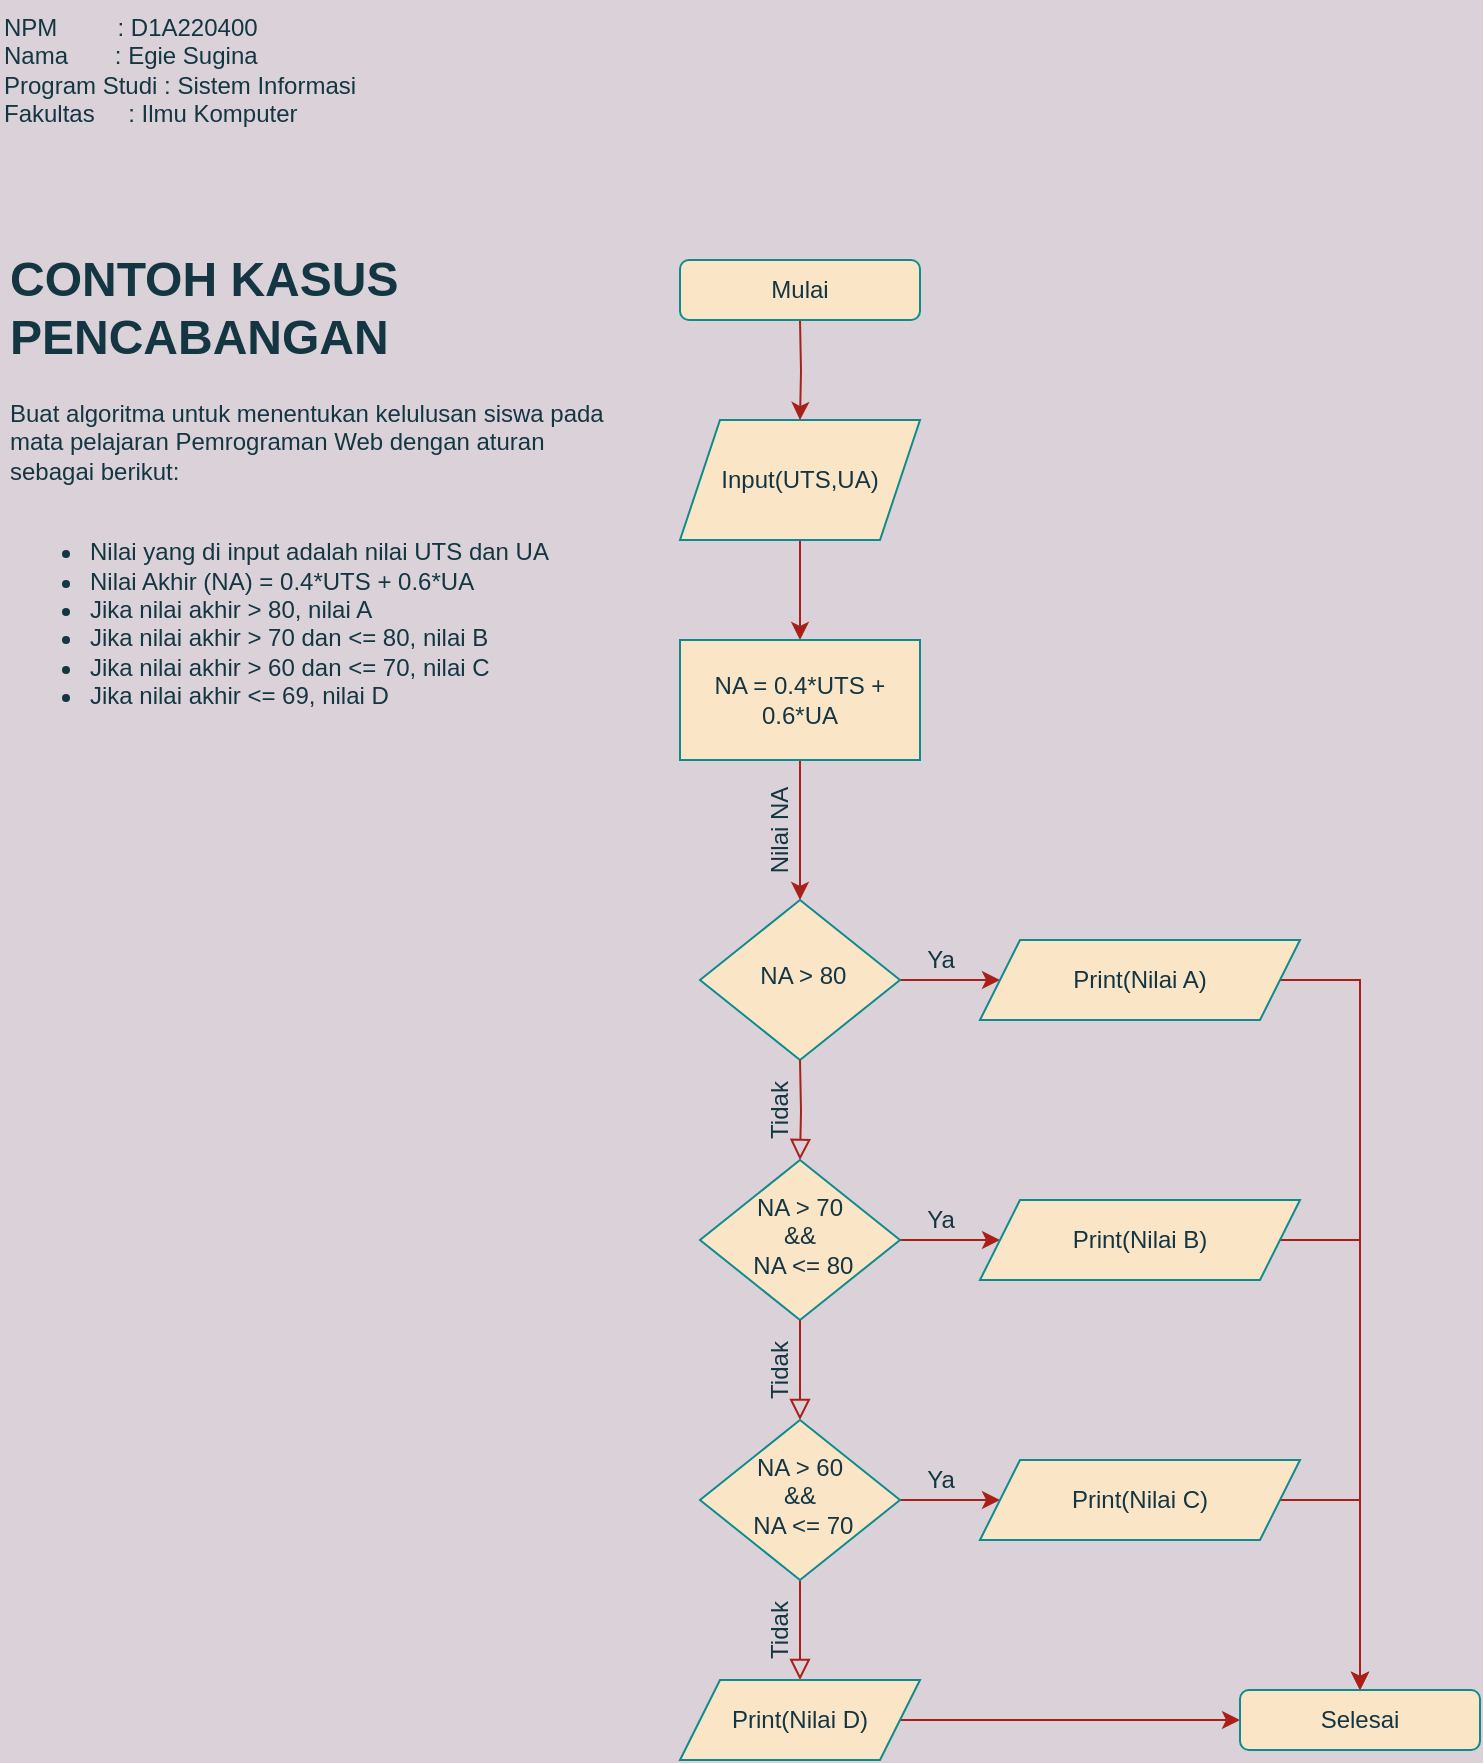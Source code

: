 <mxfile version="20.4.0" type="github">
  <diagram id="C5RBs43oDa-KdzZeNtuy" name="Page-1">
    <mxGraphModel dx="1422" dy="747" grid="1" gridSize="10" guides="1" tooltips="1" connect="1" arrows="1" fold="1" page="1" pageScale="1" pageWidth="827" pageHeight="1169" background="#DAD2D8" math="0" shadow="0">
      <root>
        <mxCell id="WIyWlLk6GJQsqaUBKTNV-0" />
        <mxCell id="WIyWlLk6GJQsqaUBKTNV-1" parent="WIyWlLk6GJQsqaUBKTNV-0" />
        <mxCell id="cn0vFp0i_xlA6WFNHSeF-8" style="edgeStyle=orthogonalEdgeStyle;rounded=0;orthogonalLoop=1;jettySize=auto;html=1;labelBackgroundColor=#DAD2D8;strokeColor=#A8201A;fontColor=#143642;" parent="WIyWlLk6GJQsqaUBKTNV-1" source="WIyWlLk6GJQsqaUBKTNV-6" edge="1">
          <mxGeometry relative="1" as="geometry">
            <mxPoint x="510" y="500" as="targetPoint" />
          </mxGeometry>
        </mxCell>
        <mxCell id="WIyWlLk6GJQsqaUBKTNV-6" value="&amp;nbsp;NA &amp;gt; 80" style="rhombus;whiteSpace=wrap;html=1;shadow=0;fontFamily=Helvetica;fontSize=12;align=center;strokeWidth=1;spacing=6;spacingTop=-4;fillColor=#FAE5C7;strokeColor=#0F8B8D;fontColor=#143642;" parent="WIyWlLk6GJQsqaUBKTNV-1" vertex="1">
          <mxGeometry x="360" y="460" width="100" height="80" as="geometry" />
        </mxCell>
        <mxCell id="cn0vFp0i_xlA6WFNHSeF-28" style="edgeStyle=orthogonalEdgeStyle;rounded=0;orthogonalLoop=1;jettySize=auto;html=1;exitX=0.5;exitY=1;exitDx=0;exitDy=0;labelBackgroundColor=#DAD2D8;strokeColor=#A8201A;fontColor=#143642;" parent="WIyWlLk6GJQsqaUBKTNV-1" source="cn0vFp0i_xlA6WFNHSeF-0" target="cn0vFp0i_xlA6WFNHSeF-27" edge="1">
          <mxGeometry relative="1" as="geometry" />
        </mxCell>
        <mxCell id="cn0vFp0i_xlA6WFNHSeF-0" value="Input(UTS,UA)" style="shape=parallelogram;perimeter=parallelogramPerimeter;whiteSpace=wrap;html=1;fixedSize=1;fillColor=#FAE5C7;strokeColor=#0F8B8D;fontColor=#143642;" parent="WIyWlLk6GJQsqaUBKTNV-1" vertex="1">
          <mxGeometry x="350" y="220" width="120" height="60" as="geometry" />
        </mxCell>
        <mxCell id="cn0vFp0i_xlA6WFNHSeF-7" style="edgeStyle=orthogonalEdgeStyle;rounded=0;orthogonalLoop=1;jettySize=auto;html=1;exitX=0.5;exitY=1;exitDx=0;exitDy=0;labelBackgroundColor=#DAD2D8;strokeColor=#A8201A;fontColor=#143642;" parent="WIyWlLk6GJQsqaUBKTNV-1" target="cn0vFp0i_xlA6WFNHSeF-0" edge="1">
          <mxGeometry relative="1" as="geometry">
            <mxPoint x="410" y="170" as="sourcePoint" />
          </mxGeometry>
        </mxCell>
        <mxCell id="cn0vFp0i_xlA6WFNHSeF-9" value="Ya" style="text;html=1;align=center;verticalAlign=middle;resizable=0;points=[];autosize=1;strokeColor=none;fillColor=none;fontColor=#143642;" parent="WIyWlLk6GJQsqaUBKTNV-1" vertex="1">
          <mxGeometry x="460" y="475" width="40" height="30" as="geometry" />
        </mxCell>
        <mxCell id="cn0vFp0i_xlA6WFNHSeF-38" style="edgeStyle=orthogonalEdgeStyle;rounded=0;orthogonalLoop=1;jettySize=auto;html=1;exitX=1;exitY=0.5;exitDx=0;exitDy=0;entryX=0.5;entryY=0;entryDx=0;entryDy=0;labelBackgroundColor=#DAD2D8;strokeColor=#A8201A;fontColor=#143642;" parent="WIyWlLk6GJQsqaUBKTNV-1" source="cn0vFp0i_xlA6WFNHSeF-10" target="cn0vFp0i_xlA6WFNHSeF-37" edge="1">
          <mxGeometry relative="1" as="geometry">
            <mxPoint x="690" y="840" as="targetPoint" />
            <Array as="points">
              <mxPoint x="690" y="500" />
            </Array>
          </mxGeometry>
        </mxCell>
        <mxCell id="cn0vFp0i_xlA6WFNHSeF-10" value="Print(Nilai A)" style="shape=parallelogram;perimeter=parallelogramPerimeter;whiteSpace=wrap;html=1;fixedSize=1;fillColor=#FAE5C7;strokeColor=#0F8B8D;fontColor=#143642;" parent="WIyWlLk6GJQsqaUBKTNV-1" vertex="1">
          <mxGeometry x="500" y="480" width="160" height="40" as="geometry" />
        </mxCell>
        <mxCell id="cn0vFp0i_xlA6WFNHSeF-11" value="" style="rounded=0;html=1;jettySize=auto;orthogonalLoop=1;fontSize=11;endArrow=block;endFill=0;endSize=8;strokeWidth=1;shadow=0;labelBackgroundColor=none;edgeStyle=orthogonalEdgeStyle;strokeColor=#A8201A;fontColor=#143642;" parent="WIyWlLk6GJQsqaUBKTNV-1" target="cn0vFp0i_xlA6WFNHSeF-13" edge="1">
          <mxGeometry relative="1" as="geometry">
            <mxPoint x="410" y="540" as="sourcePoint" />
          </mxGeometry>
        </mxCell>
        <mxCell id="cn0vFp0i_xlA6WFNHSeF-12" style="edgeStyle=orthogonalEdgeStyle;rounded=0;orthogonalLoop=1;jettySize=auto;html=1;labelBackgroundColor=#DAD2D8;strokeColor=#A8201A;fontColor=#143642;" parent="WIyWlLk6GJQsqaUBKTNV-1" source="cn0vFp0i_xlA6WFNHSeF-13" edge="1">
          <mxGeometry relative="1" as="geometry">
            <mxPoint x="510" y="630" as="targetPoint" />
          </mxGeometry>
        </mxCell>
        <mxCell id="cn0vFp0i_xlA6WFNHSeF-13" value="NA &amp;gt; 70 &lt;br&gt;&amp;amp;&amp;amp;&lt;br&gt;&amp;nbsp;NA &amp;lt;= 80" style="rhombus;whiteSpace=wrap;html=1;shadow=0;fontFamily=Helvetica;fontSize=12;align=center;strokeWidth=1;spacing=6;spacingTop=-4;fillColor=#FAE5C7;strokeColor=#0F8B8D;fontColor=#143642;" parent="WIyWlLk6GJQsqaUBKTNV-1" vertex="1">
          <mxGeometry x="360" y="590" width="100" height="80" as="geometry" />
        </mxCell>
        <mxCell id="cn0vFp0i_xlA6WFNHSeF-14" value="Ya" style="text;html=1;align=center;verticalAlign=middle;resizable=0;points=[];autosize=1;strokeColor=none;fillColor=none;fontColor=#143642;" parent="WIyWlLk6GJQsqaUBKTNV-1" vertex="1">
          <mxGeometry x="460" y="605" width="40" height="30" as="geometry" />
        </mxCell>
        <mxCell id="cn0vFp0i_xlA6WFNHSeF-46" style="edgeStyle=orthogonalEdgeStyle;rounded=0;orthogonalLoop=1;jettySize=auto;html=1;exitX=1;exitY=0.5;exitDx=0;exitDy=0;entryX=0.5;entryY=0;entryDx=0;entryDy=0;labelBackgroundColor=#DAD2D8;strokeColor=#A8201A;fontColor=#143642;" parent="WIyWlLk6GJQsqaUBKTNV-1" source="cn0vFp0i_xlA6WFNHSeF-15" target="cn0vFp0i_xlA6WFNHSeF-37" edge="1">
          <mxGeometry relative="1" as="geometry">
            <Array as="points">
              <mxPoint x="690" y="630" />
            </Array>
          </mxGeometry>
        </mxCell>
        <mxCell id="cn0vFp0i_xlA6WFNHSeF-15" value="Print(Nilai B)" style="shape=parallelogram;perimeter=parallelogramPerimeter;whiteSpace=wrap;html=1;fixedSize=1;fillColor=#FAE5C7;strokeColor=#0F8B8D;fontColor=#143642;" parent="WIyWlLk6GJQsqaUBKTNV-1" vertex="1">
          <mxGeometry x="500" y="610" width="160" height="40" as="geometry" />
        </mxCell>
        <mxCell id="cn0vFp0i_xlA6WFNHSeF-16" value="" style="rounded=0;html=1;jettySize=auto;orthogonalLoop=1;fontSize=11;endArrow=block;endFill=0;endSize=8;strokeWidth=1;shadow=0;labelBackgroundColor=none;edgeStyle=orthogonalEdgeStyle;strokeColor=#A8201A;fontColor=#143642;" parent="WIyWlLk6GJQsqaUBKTNV-1" edge="1">
          <mxGeometry relative="1" as="geometry">
            <mxPoint x="410" y="670" as="sourcePoint" />
            <mxPoint x="410" y="720" as="targetPoint" />
          </mxGeometry>
        </mxCell>
        <mxCell id="cn0vFp0i_xlA6WFNHSeF-17" style="edgeStyle=orthogonalEdgeStyle;rounded=0;orthogonalLoop=1;jettySize=auto;html=1;labelBackgroundColor=#DAD2D8;strokeColor=#A8201A;fontColor=#143642;" parent="WIyWlLk6GJQsqaUBKTNV-1" edge="1">
          <mxGeometry relative="1" as="geometry">
            <mxPoint x="510" y="760" as="targetPoint" />
            <mxPoint x="460" y="760" as="sourcePoint" />
          </mxGeometry>
        </mxCell>
        <mxCell id="cn0vFp0i_xlA6WFNHSeF-19" value="Ya" style="text;html=1;align=center;verticalAlign=middle;resizable=0;points=[];autosize=1;strokeColor=none;fillColor=none;fontColor=#143642;" parent="WIyWlLk6GJQsqaUBKTNV-1" vertex="1">
          <mxGeometry x="460" y="735" width="40" height="30" as="geometry" />
        </mxCell>
        <mxCell id="cn0vFp0i_xlA6WFNHSeF-47" style="edgeStyle=orthogonalEdgeStyle;rounded=0;orthogonalLoop=1;jettySize=auto;html=1;exitX=1;exitY=0.5;exitDx=0;exitDy=0;labelBackgroundColor=#DAD2D8;strokeColor=#A8201A;fontColor=#143642;" parent="WIyWlLk6GJQsqaUBKTNV-1" source="cn0vFp0i_xlA6WFNHSeF-20" target="cn0vFp0i_xlA6WFNHSeF-37" edge="1">
          <mxGeometry relative="1" as="geometry">
            <Array as="points">
              <mxPoint x="690" y="760" />
            </Array>
          </mxGeometry>
        </mxCell>
        <mxCell id="cn0vFp0i_xlA6WFNHSeF-20" value="Print(Nilai C)" style="shape=parallelogram;perimeter=parallelogramPerimeter;whiteSpace=wrap;html=1;fixedSize=1;fillColor=#FAE5C7;strokeColor=#0F8B8D;fontColor=#143642;" parent="WIyWlLk6GJQsqaUBKTNV-1" vertex="1">
          <mxGeometry x="500" y="740" width="160" height="40" as="geometry" />
        </mxCell>
        <mxCell id="cn0vFp0i_xlA6WFNHSeF-21" value="" style="rounded=0;html=1;jettySize=auto;orthogonalLoop=1;fontSize=11;endArrow=block;endFill=0;endSize=8;strokeWidth=1;shadow=0;labelBackgroundColor=none;edgeStyle=orthogonalEdgeStyle;strokeColor=#A8201A;fontColor=#143642;" parent="WIyWlLk6GJQsqaUBKTNV-1" edge="1">
          <mxGeometry relative="1" as="geometry">
            <mxPoint x="410" y="800" as="sourcePoint" />
            <mxPoint x="410" y="850" as="targetPoint" />
          </mxGeometry>
        </mxCell>
        <mxCell id="cn0vFp0i_xlA6WFNHSeF-41" style="edgeStyle=orthogonalEdgeStyle;rounded=0;orthogonalLoop=1;jettySize=auto;html=1;labelBackgroundColor=#DAD2D8;strokeColor=#A8201A;fontColor=#143642;" parent="WIyWlLk6GJQsqaUBKTNV-1" source="cn0vFp0i_xlA6WFNHSeF-25" target="cn0vFp0i_xlA6WFNHSeF-37" edge="1">
          <mxGeometry relative="1" as="geometry">
            <Array as="points">
              <mxPoint x="590" y="870" />
              <mxPoint x="590" y="870" />
            </Array>
          </mxGeometry>
        </mxCell>
        <mxCell id="cn0vFp0i_xlA6WFNHSeF-25" value="Print(Nilai D)" style="shape=parallelogram;perimeter=parallelogramPerimeter;whiteSpace=wrap;html=1;fixedSize=1;fillColor=#FAE5C7;strokeColor=#0F8B8D;fontColor=#143642;" parent="WIyWlLk6GJQsqaUBKTNV-1" vertex="1">
          <mxGeometry x="350" y="850" width="120" height="40" as="geometry" />
        </mxCell>
        <mxCell id="cn0vFp0i_xlA6WFNHSeF-26" value="NA &amp;gt; 60 &lt;br&gt;&amp;amp;&amp;amp;&lt;br&gt;&amp;nbsp;NA &amp;lt;= 70" style="rhombus;whiteSpace=wrap;html=1;shadow=0;fontFamily=Helvetica;fontSize=12;align=center;strokeWidth=1;spacing=6;spacingTop=-4;fillColor=#FAE5C7;strokeColor=#0F8B8D;fontColor=#143642;" parent="WIyWlLk6GJQsqaUBKTNV-1" vertex="1">
          <mxGeometry x="360" y="720" width="100" height="80" as="geometry" />
        </mxCell>
        <mxCell id="cn0vFp0i_xlA6WFNHSeF-29" style="edgeStyle=orthogonalEdgeStyle;rounded=0;orthogonalLoop=1;jettySize=auto;html=1;exitX=0.5;exitY=1;exitDx=0;exitDy=0;labelBackgroundColor=#DAD2D8;strokeColor=#A8201A;fontColor=#143642;" parent="WIyWlLk6GJQsqaUBKTNV-1" source="cn0vFp0i_xlA6WFNHSeF-27" target="WIyWlLk6GJQsqaUBKTNV-6" edge="1">
          <mxGeometry relative="1" as="geometry" />
        </mxCell>
        <mxCell id="cn0vFp0i_xlA6WFNHSeF-27" value="NA = 0.4*UTS + 0.6*UA" style="rounded=0;whiteSpace=wrap;html=1;fillColor=#FAE5C7;strokeColor=#0F8B8D;fontColor=#143642;" parent="WIyWlLk6GJQsqaUBKTNV-1" vertex="1">
          <mxGeometry x="350" y="330" width="120" height="60" as="geometry" />
        </mxCell>
        <mxCell id="cn0vFp0i_xlA6WFNHSeF-30" value="Tidak" style="text;html=1;strokeColor=none;fillColor=none;align=center;verticalAlign=middle;whiteSpace=wrap;rounded=0;rotation=270;fontColor=#143642;" parent="WIyWlLk6GJQsqaUBKTNV-1" vertex="1">
          <mxGeometry x="370" y="550" width="60" height="30" as="geometry" />
        </mxCell>
        <mxCell id="cn0vFp0i_xlA6WFNHSeF-31" value="Tidak" style="text;html=1;strokeColor=none;fillColor=none;align=center;verticalAlign=middle;whiteSpace=wrap;rounded=0;rotation=270;fontColor=#143642;" parent="WIyWlLk6GJQsqaUBKTNV-1" vertex="1">
          <mxGeometry x="370" y="680" width="60" height="30" as="geometry" />
        </mxCell>
        <mxCell id="cn0vFp0i_xlA6WFNHSeF-32" value="Tidak" style="text;html=1;strokeColor=none;fillColor=none;align=center;verticalAlign=middle;whiteSpace=wrap;rounded=0;rotation=270;fontColor=#143642;" parent="WIyWlLk6GJQsqaUBKTNV-1" vertex="1">
          <mxGeometry x="370" y="810" width="60" height="30" as="geometry" />
        </mxCell>
        <mxCell id="cn0vFp0i_xlA6WFNHSeF-34" value="Nilai NA" style="text;html=1;strokeColor=none;fillColor=none;align=center;verticalAlign=middle;whiteSpace=wrap;rounded=0;rotation=270;fontColor=#143642;" parent="WIyWlLk6GJQsqaUBKTNV-1" vertex="1">
          <mxGeometry x="370" y="410" width="60" height="30" as="geometry" />
        </mxCell>
        <mxCell id="cn0vFp0i_xlA6WFNHSeF-36" value="Mulai" style="rounded=1;whiteSpace=wrap;html=1;fillColor=#FAE5C7;strokeColor=#0F8B8D;fontColor=#143642;" parent="WIyWlLk6GJQsqaUBKTNV-1" vertex="1">
          <mxGeometry x="350" y="140" width="120" height="30" as="geometry" />
        </mxCell>
        <mxCell id="cn0vFp0i_xlA6WFNHSeF-37" value="Selesai" style="rounded=1;whiteSpace=wrap;html=1;fillColor=#FAE5C7;strokeColor=#0F8B8D;fontColor=#143642;" parent="WIyWlLk6GJQsqaUBKTNV-1" vertex="1">
          <mxGeometry x="630" y="855" width="120" height="30" as="geometry" />
        </mxCell>
        <mxCell id="cn0vFp0i_xlA6WFNHSeF-43" value="&lt;span style=&quot;&quot;&gt;NPM &lt;span style=&quot;white-space: pre;&quot;&gt; &lt;span style=&quot;white-space: pre;&quot;&gt; &lt;span style=&quot;white-space: pre;&quot;&gt; &lt;span style=&quot;white-space: pre;&quot;&gt; &lt;span style=&quot;white-space: pre;&quot;&gt; &lt;/span&gt;&lt;span style=&quot;white-space: pre;&quot;&gt; &lt;span style=&quot;white-space: pre;&quot;&gt;	&lt;/span&gt;&lt;span style=&quot;white-space: pre;&quot;&gt;	&lt;/span&gt;&lt;/span&gt;&lt;/span&gt;&lt;/span&gt;&lt;/span&gt;&lt;/span&gt;: D1A220400&lt;/span&gt;&lt;br style=&quot;&quot;&gt;&lt;span style=&quot;&quot;&gt;Nama &lt;span style=&quot;white-space: pre;&quot;&gt; &lt;/span&gt;&lt;span style=&quot;white-space: pre;&quot;&gt; &lt;span style=&quot;white-space: pre;&quot;&gt; &lt;/span&gt;&lt;span style=&quot;white-space: pre;&quot;&gt; &lt;span style=&quot;white-space: pre;&quot;&gt; &lt;span style=&quot;white-space: pre;&quot;&gt;	&lt;/span&gt;&lt;/span&gt;&lt;/span&gt;&lt;/span&gt;: Egie Sugina&lt;/span&gt;&lt;br style=&quot;&quot;&gt;&lt;span style=&quot;background-color: initial;&quot;&gt;Program Studi : Sistem Informasi&lt;/span&gt;&lt;br style=&quot;&quot;&gt;&lt;div style=&quot;&quot;&gt;&lt;span style=&quot;background-color: initial;&quot;&gt;Fakultas &lt;span style=&quot;white-space: pre;&quot;&gt; &lt;/span&gt;&lt;span style=&quot;white-space: pre;&quot;&gt; &lt;span style=&quot;white-space: pre;&quot;&gt; &lt;span style=&quot;white-space: pre;&quot;&gt;	&lt;/span&gt;&lt;/span&gt;&lt;/span&gt;: Ilmu Komputer&lt;/span&gt;&lt;/div&gt;" style="text;html=1;strokeColor=none;fillColor=none;align=left;verticalAlign=top;whiteSpace=wrap;rounded=0;fontColor=#143642;" parent="WIyWlLk6GJQsqaUBKTNV-1" vertex="1">
          <mxGeometry x="10" y="10" width="250" height="80" as="geometry" />
        </mxCell>
        <mxCell id="cn0vFp0i_xlA6WFNHSeF-45" value="&lt;h1&gt;CONTOH KASUS PENCABANGAN&lt;/h1&gt;&lt;p&gt;Buat algoritma untuk menentukan kelulusan siswa pada mata pelajaran Pemrograman Web dengan aturan sebagai berikut:&lt;br&gt;&lt;br&gt;&lt;/p&gt;&lt;ul&gt;&lt;li&gt;Nilai yang di input adalah nilai UTS dan UA&lt;br&gt;&lt;/li&gt;&lt;li&gt;Nilai Akhir (NA) = 0.4*UTS + 0.6*UA&lt;/li&gt;&lt;li&gt;Jika nilai akhir &amp;gt; 80, nilai A&lt;/li&gt;&lt;li&gt;Jika nilai akhir &amp;gt; 70 dan &amp;lt;= 80, nilai B&lt;/li&gt;&lt;li&gt;Jika nilai akhir &amp;gt; 60 dan &amp;lt;= 70, nilai C&lt;/li&gt;&lt;li&gt;Jika nilai akhir &amp;lt;= 69, nilai D&lt;/li&gt;&lt;/ul&gt;&lt;p&gt;&lt;/p&gt;" style="text;html=1;strokeColor=none;fillColor=none;spacing=5;spacingTop=-20;whiteSpace=wrap;overflow=hidden;rounded=0;fontColor=#143642;" parent="WIyWlLk6GJQsqaUBKTNV-1" vertex="1">
          <mxGeometry x="10" y="130" width="310" height="280" as="geometry" />
        </mxCell>
      </root>
    </mxGraphModel>
  </diagram>
</mxfile>
